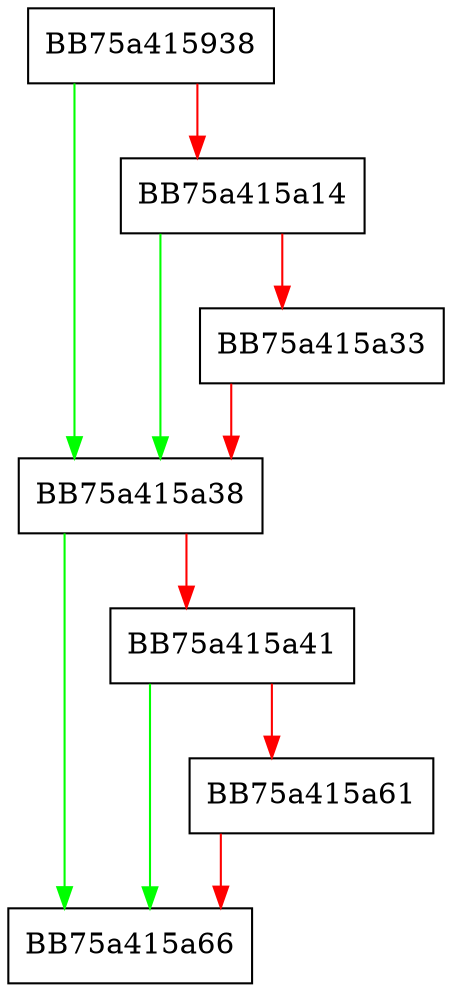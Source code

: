 digraph BmProcessInfo {
  node [shape="box"];
  graph [splines=ortho];
  BB75a415938 -> BB75a415a38 [color="green"];
  BB75a415938 -> BB75a415a14 [color="red"];
  BB75a415a14 -> BB75a415a38 [color="green"];
  BB75a415a14 -> BB75a415a33 [color="red"];
  BB75a415a33 -> BB75a415a38 [color="red"];
  BB75a415a38 -> BB75a415a66 [color="green"];
  BB75a415a38 -> BB75a415a41 [color="red"];
  BB75a415a41 -> BB75a415a66 [color="green"];
  BB75a415a41 -> BB75a415a61 [color="red"];
  BB75a415a61 -> BB75a415a66 [color="red"];
}